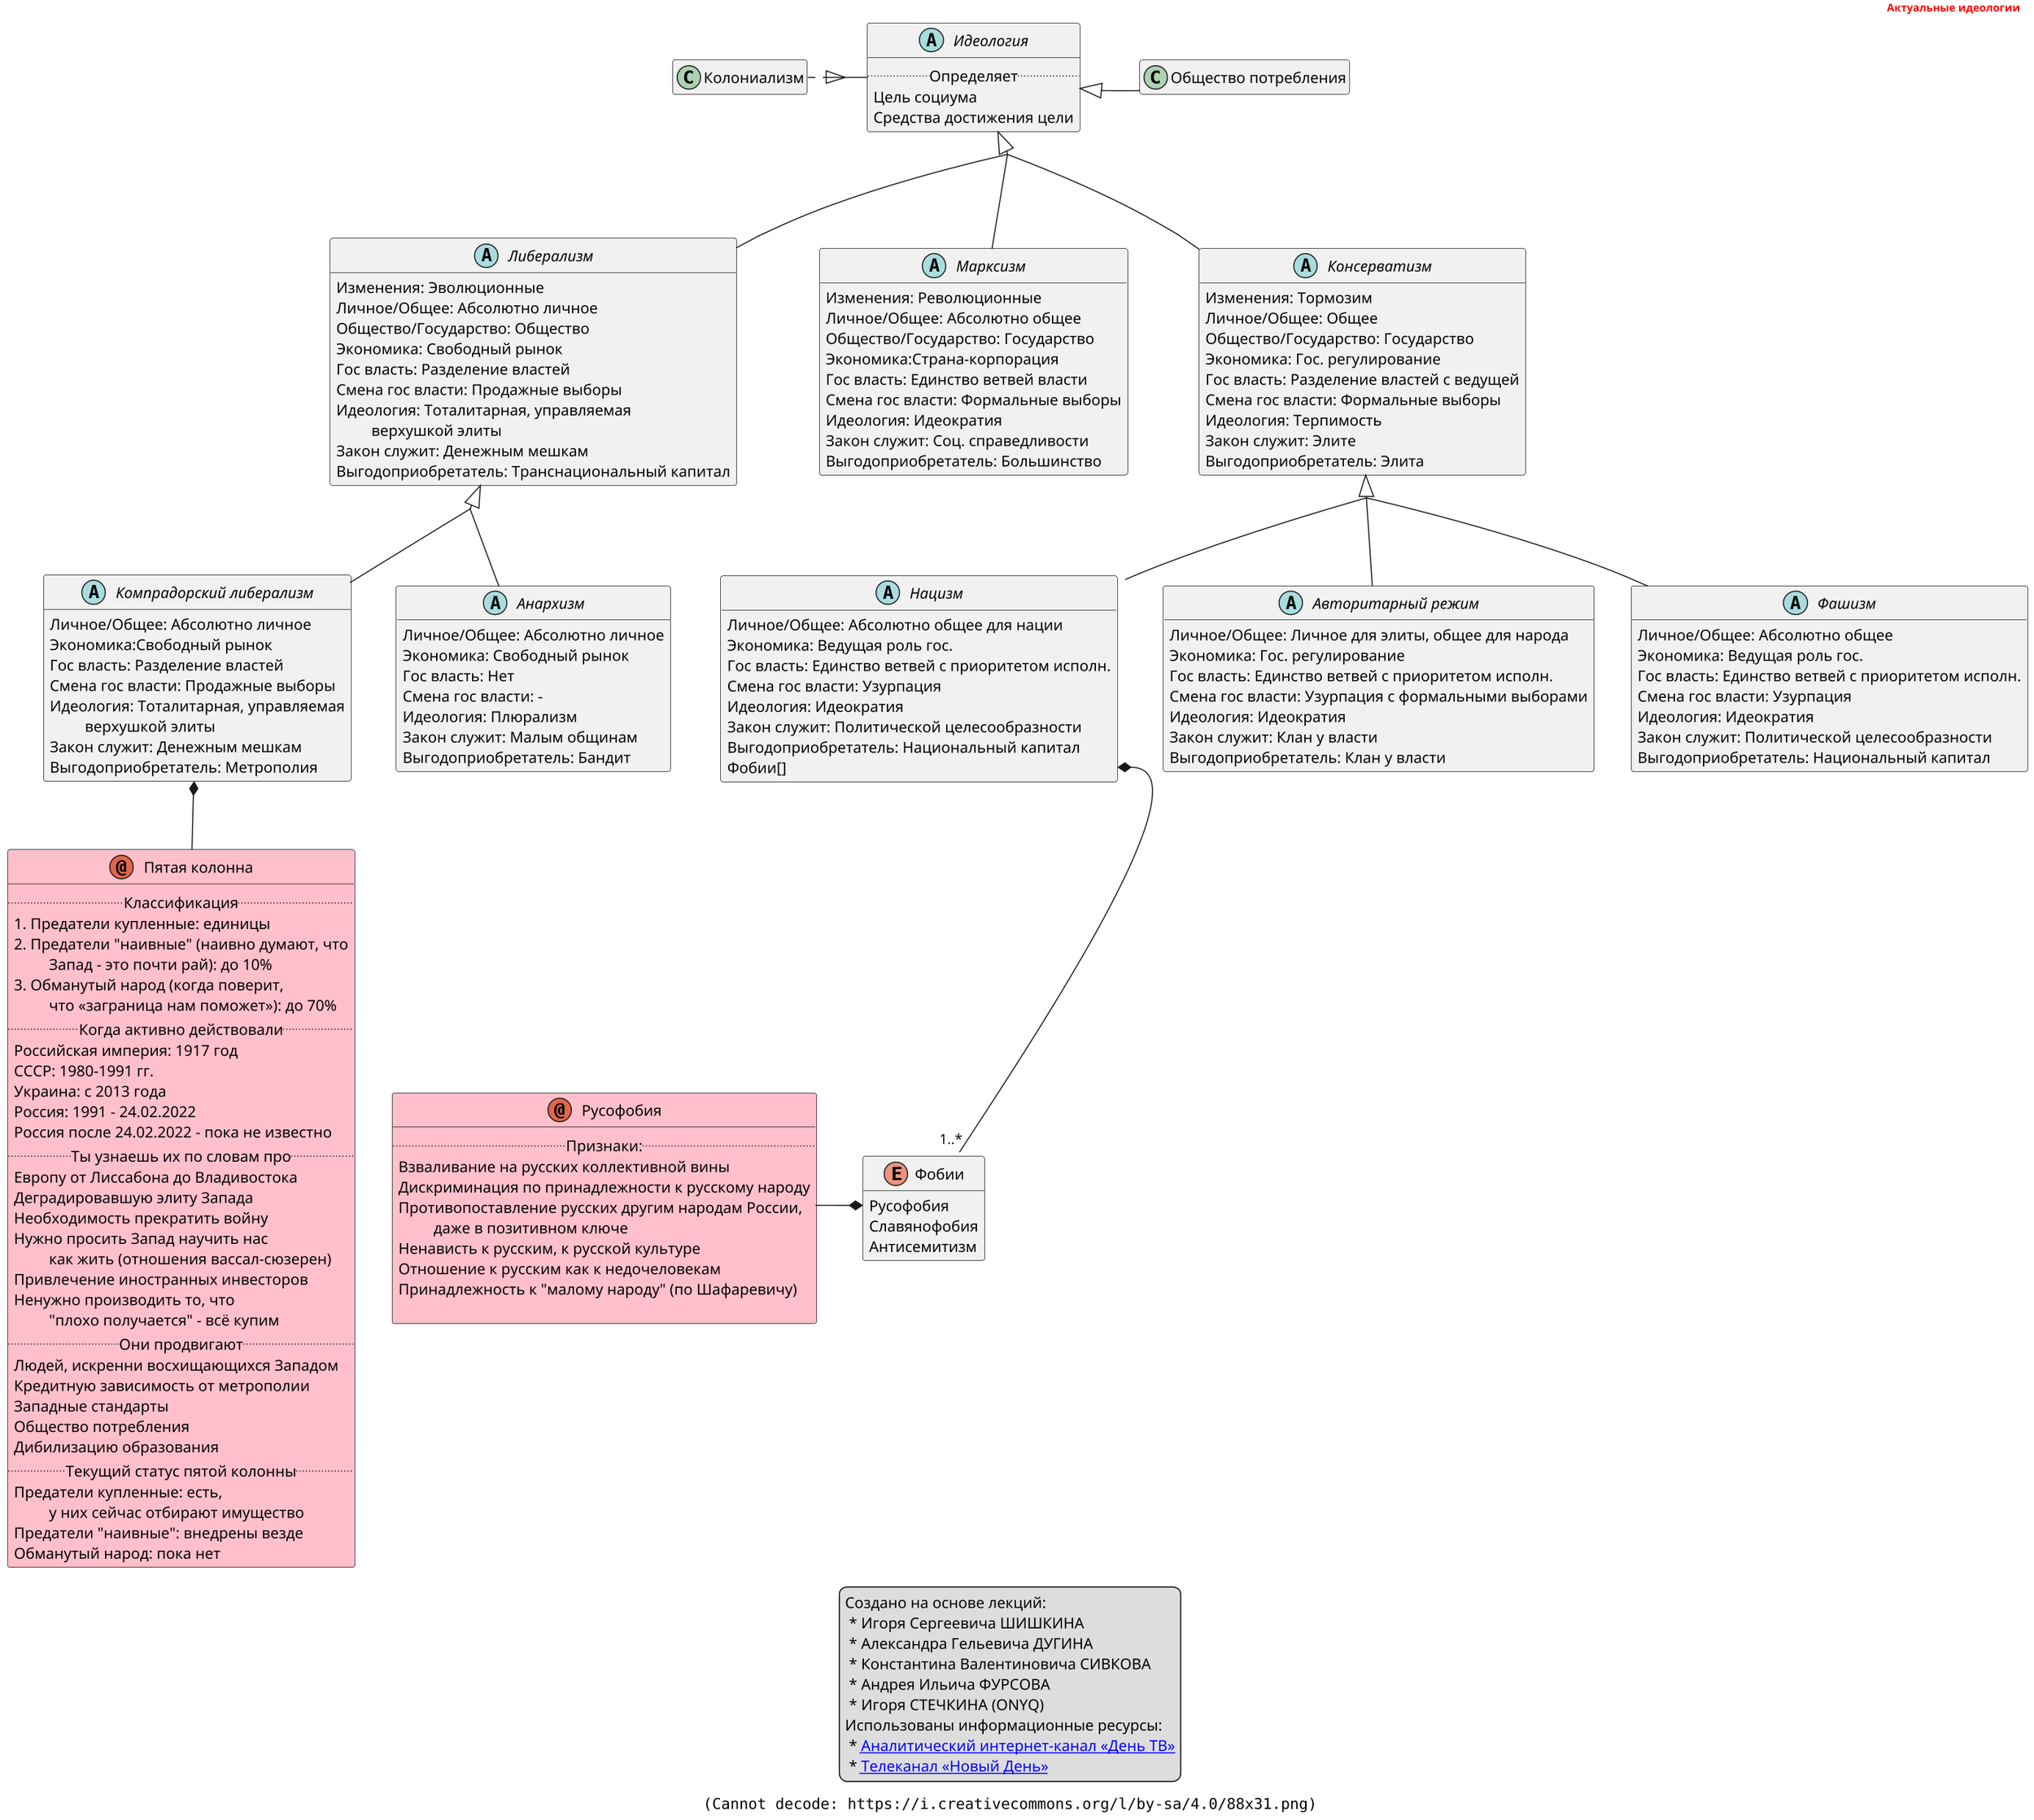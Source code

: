 ﻿@startuml
skinparam groupInheritance 2
hide empty members
scale 3508*2480

header
<color:red>**Актуальные идеологии**</color>
end header

legend
Создано на основе лекций:
 * Игоря Сергеевича ШИШКИНА
 * Александра Гельевича ДУГИНА
 * Константина Валентиновича СИВКОВА
 * Андрея Ильича ФУРСОВА
 * Игоря СТЕЧКИНА (ONYQ)
Использованы информационные ресурсы:
 * [[https://dentv.ru/about/ Аналитический интернет-канал «День ТВ»]]
 * [[https://nday.club Телеканал «Новый День»]]
end legend

footer  <img:https://i.creativecommons.org/l/by-sa/4.0/88x31.png>

enum Фобии {
  Русофобия
  Славянофобия
  Антисемитизм
}

abstract Идеология{
..Определяет..
Цель социума
Средства достижения цели
}

class Колониализм{
}

class "Общество потребления"{
}

abstract Либерализм{
Изменения: Эволюционные
Личное/Общее: Абсолютно личное
Общество/Государство: Общество
Экономика: Свободный рынок
Гос власть: Разделение властей
Смена гос власти: Продажные выборы
Идеология: Тоталитарная, управляемая\n\t верхушкой элиты
Закон служит: Денежным мешкам
Выгодоприобретатель: Транснациональный капитал
}

abstract Марксизм{
Изменения: Революционные
Личное/Общее: Абсолютно общее
Общество/Государство: Государство
Экономика:Страна-корпорация
Гос власть: Единство ветвей власти
Смена гос власти: Формальные выборы
Идеология: Идеократия
Закон служит: Соц. справедливости
Выгодоприобретатель: Большинство

}

abstract Консерватизм{
Изменения: Тормозим
Личное/Общее: Общее
Общество/Государство: Государство
Экономика: Гос. регулирование
Гос власть: Разделение властей с ведущей
Смена гос власти: Формальные выборы
Идеология: Терпимость
Закон служит: Элите
Выгодоприобретатель: Элита
}

abstract Анархизм{
Личное/Общее: Абсолютно личное
Экономика: Свободный рынок
Гос власть: Нет
Смена гос власти: -
Идеология: Плюрализм
Закон служит: Малым общинам
Выгодоприобретатель: Бандит
}

abstract "Компрадорский либерализм"{
Личное/Общее: Абсолютно личное
Экономика:Свободный рынок
Гос власть: Разделение властей
Смена гос власти: Продажные выборы
Идеология: Тоталитарная, управляемая\n\t верхушкой элиты
Закон служит: Денежным мешкам
Выгодоприобретатель: Метрополия
}

abstract "Авторитарный режим"{
Личное/Общее: Личное для элиты, общее для народа
Экономика: Гос. регулирование
Гос власть: Единство ветвей с приоритетом исполн.
Смена гос власти: Узурпация с формальными выборами
Идеология: Идеократия
Закон служит: Клан у власти
Выгодоприобретатель: Клан у власти
}

abstract Фашизм{
Личное/Общее: Абсолютно общее
Экономика: Ведущая роль гос.
Гос власть: Единство ветвей с приоритетом исполн.
Смена гос власти: Узурпация
Идеология: Идеократия
Закон служит: Политической целесообразности
Выгодоприобретатель: Национальный капитал
}

abstract Нацизм {
Личное/Общее: Абсолютно общее для нации
Экономика: Ведущая роль гос.
Гос власть: Единство ветвей с приоритетом исполн.
Смена гос власти: Узурпация
Идеология: Идеократия
Закон служит: Политической целесообразности
Выгодоприобретатель: Национальный капитал
 Фобии[] 
}

annotation  Русофобия #pink{
..Признаки:..
Взваливание на русских коллективной вины
Дискриминация по принадлежности к русскому народу
Противопоставление русских другим народам России,\n\t даже в позитивном ключе
Ненависть к русским, к русской культуре
Отношение к русским как к недочеловекам
Принадлежность к "малому народу" (по Шафаревичу)

}

annotation "Пятая колонна" #pink{
..Классификация..
1. Предатели купленные: единицы
2. Предатели "наивные" (наивно думают, что\n\t Запад - это почти рай): до 10%
3. Обманутый народ (когда поверит,\n\t что «заграница нам поможет»): до 70%
..Когда активно действовали..
Российская империя: 1917 год
СССР: 1980-1991 гг.
Украина: с 2013 года
Россия: 1991 - 24.02.2022
Россия после 24.02.2022 - пока не известно
..Ты узнаешь их по словам про..
Европу от Лиссабона до Владивостока
Деградировавшую элиту Запада
Необходимость прекратить войну
Нужно просить Запад научить нас\n\t как жить (отношения вассал-сюзерен)
Привлечение иностранных инвесторов
Ненужно производить то, что\n\t "плохо получается" - всё купим
.. Они продвигают..
Людей, искренни восхищающихся Западом
Кредитную зависимость от метрополии
Западные стандарты 
Общество потребления
Дибилизацию образования
.. Текущий статус пятой колонны ..
Предатели купленные: есть,\n\t у них сейчас отбирают имущество
Предатели "наивные": внедрены везде
Обманутый народ: пока нет
}

Идеология    <|--   Марксизм
Идеология    <|--   Либерализм
Идеология    <|--   Консерватизм
Идеология    <|.right.  "Общество потребления" 
Идеология    <|.left.  "Колониализм"

Либерализм   <|--   Анархизм
Либерализм   <|--   "Компрадорский либерализм"

Консерватизм <|--   "Авторитарный режим"
Консерватизм <|--   Фашизм
Консерватизм <|--   Нацизм

Нацизм::Фобии *-down-"1..*" Фобии
Фобии::Русофобия *-left- Русофобия

"Компрадорский либерализм" *-- "Пятая колонна"


@enduml